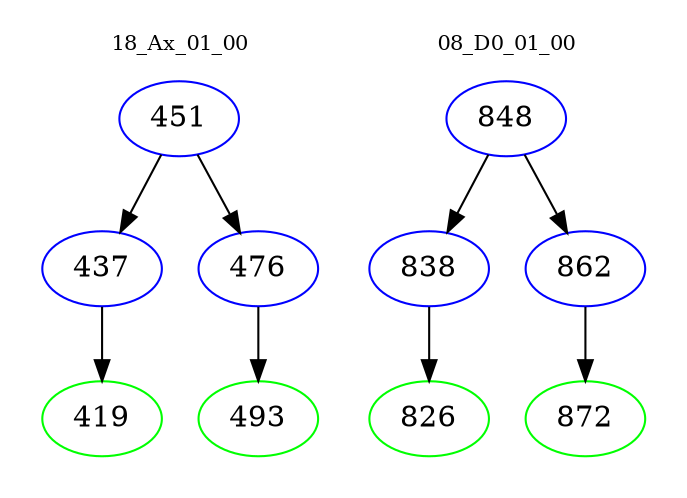 digraph{
subgraph cluster_0 {
color = white
label = "18_Ax_01_00";
fontsize=10;
T0_451 [label="451", color="blue"]
T0_451 -> T0_437 [color="black"]
T0_437 [label="437", color="blue"]
T0_437 -> T0_419 [color="black"]
T0_419 [label="419", color="green"]
T0_451 -> T0_476 [color="black"]
T0_476 [label="476", color="blue"]
T0_476 -> T0_493 [color="black"]
T0_493 [label="493", color="green"]
}
subgraph cluster_1 {
color = white
label = "08_D0_01_00";
fontsize=10;
T1_848 [label="848", color="blue"]
T1_848 -> T1_838 [color="black"]
T1_838 [label="838", color="blue"]
T1_838 -> T1_826 [color="black"]
T1_826 [label="826", color="green"]
T1_848 -> T1_862 [color="black"]
T1_862 [label="862", color="blue"]
T1_862 -> T1_872 [color="black"]
T1_872 [label="872", color="green"]
}
}
